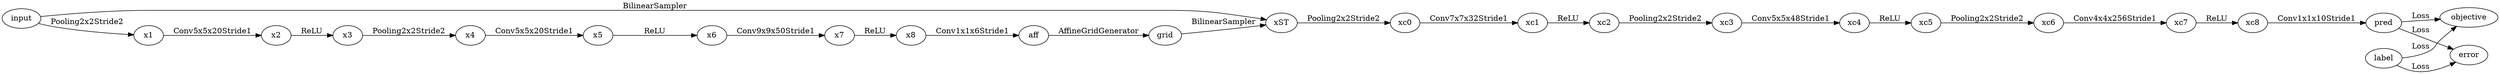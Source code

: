 digraph G {
rankdir=LR;
input -> x1[label = Pooling2x2Stride2];
x1 -> x2[label = Conv5x5x20Stride1];
x2 -> x3[label = ReLU];
x3 -> x4[label = Pooling2x2Stride2];
x4 -> x5[label = Conv5x5x20Stride1];
x5 -> x6[label = ReLU];
x6 -> x7[label = Conv9x9x50Stride1];
x7 -> x8[label = ReLU];
x8 -> aff[label = Conv1x1x6Stride1];
aff -> grid[label = AffineGridGenerator];
input -> xST[label = BilinearSampler];
grid -> xST[label = BilinearSampler];
xST -> xc0[label = Pooling2x2Stride2];
xc0 -> xc1[label = Conv7x7x32Stride1];
xc1 -> xc2[label = ReLU];
xc2 -> xc3[label = Pooling2x2Stride2];
xc3 -> xc4[label = Conv5x5x48Stride1];
xc4 -> xc5[label = ReLU];
xc5 -> xc6[label = Pooling2x2Stride2];
xc6 -> xc7[label = Conv4x4x256Stride1];
xc7 -> xc8[label = ReLU];
xc8 -> pred[label = Conv1x1x10Stride1];
pred -> objective[label = Loss];
label -> objective[label = Loss];
pred -> error[label = Loss];
label -> error[label = Loss];
}
